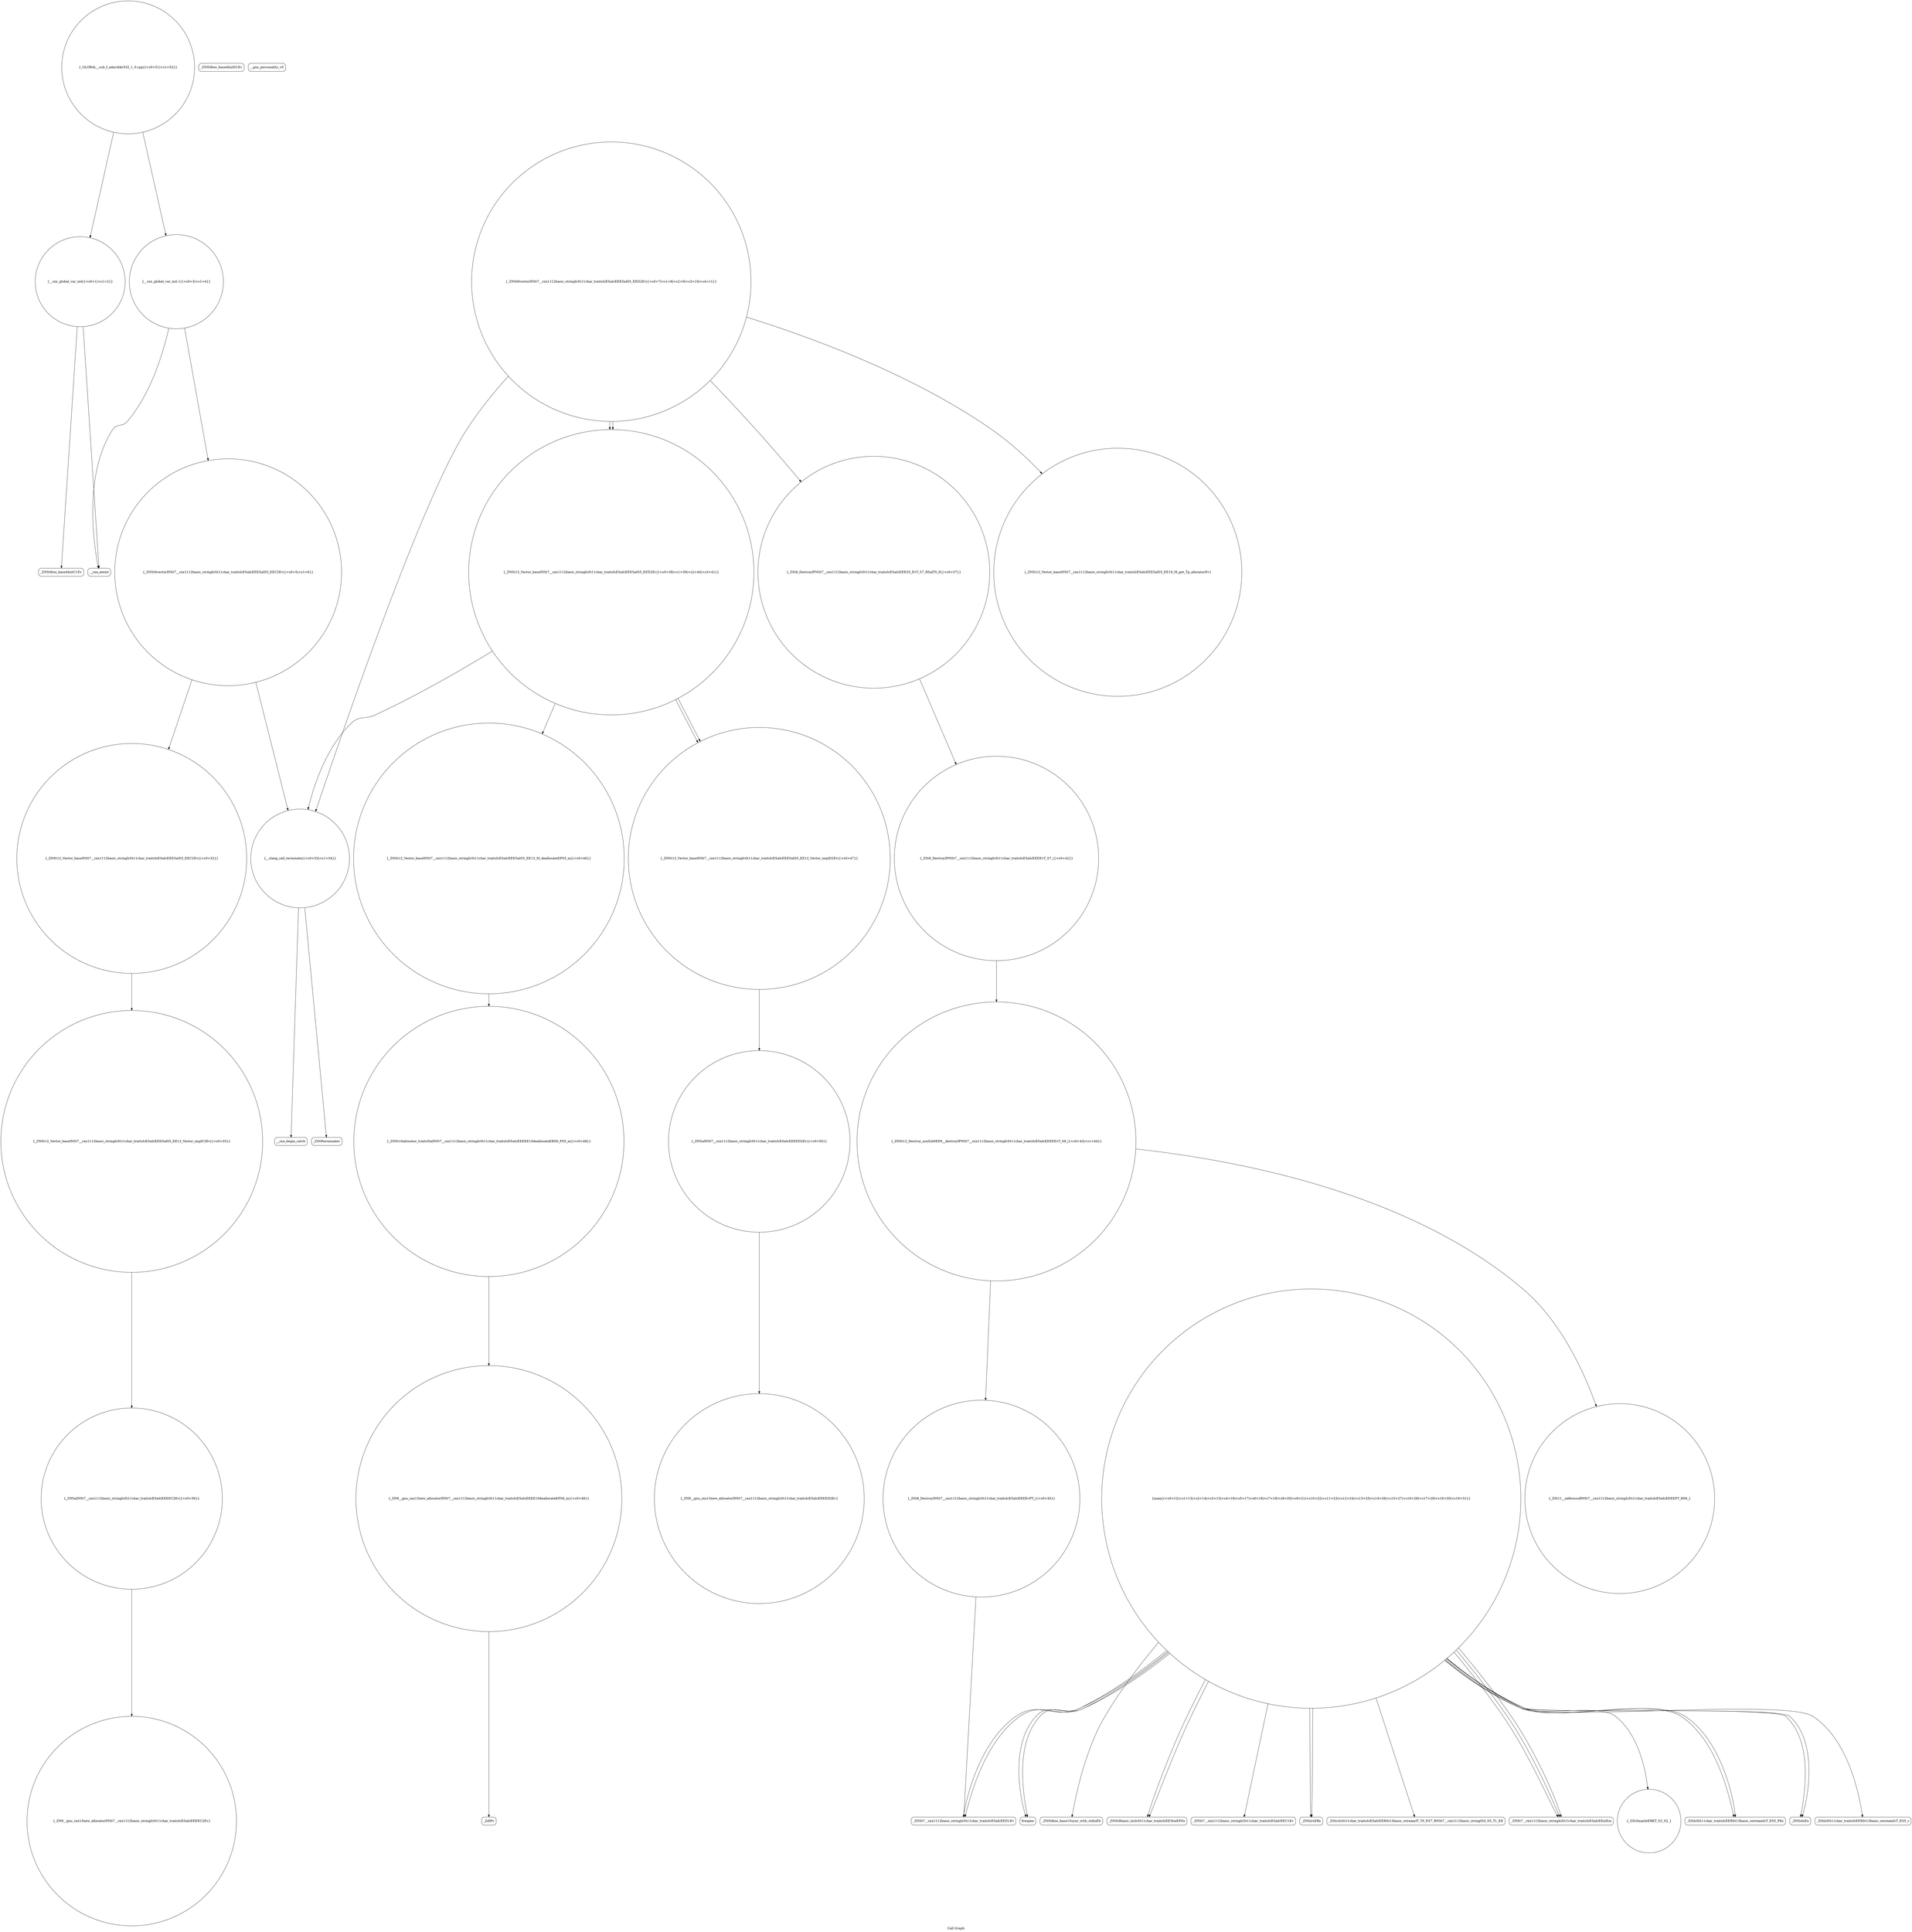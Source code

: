 digraph "Call Graph" {
	label="Call Graph";

	Node0x558d40de0350 [shape=record,shape=circle,label="{__cxx_global_var_init|{<s0>1|<s1>2}}"];
	Node0x558d40de0350:s0 -> Node0x558d40de07e0[color=black];
	Node0x558d40de0350:s1 -> Node0x558d40de08e0[color=black];
	Node0x558d40de1460 [shape=record,shape=circle,label="{_ZNSaINSt7__cxx1112basic_stringIcSt11char_traitsIcESaIcEEEEC2Ev|{<s0>36}}"];
	Node0x558d40de1460:s0 -> Node0x558d40de14e0[color=black];
	Node0x558d40de0ae0 [shape=record,shape=circle,label="{main|{<s0>12|<s1>13|<s2>14|<s3>15|<s4>16|<s5>17|<s6>18|<s7>19|<s8>20|<s9>21|<s10>22|<s11>23|<s12>24|<s13>25|<s14>26|<s15>27|<s16>28|<s17>29|<s18>30|<s19>31}}"];
	Node0x558d40de0ae0:s0 -> Node0x558d40de0b60[color=black];
	Node0x558d40de0ae0:s1 -> Node0x558d40de0b60[color=black];
	Node0x558d40de0ae0:s2 -> Node0x558d40de0be0[color=black];
	Node0x558d40de0ae0:s3 -> Node0x558d40de0c60[color=black];
	Node0x558d40de0ae0:s4 -> Node0x558d40de0c60[color=black];
	Node0x558d40de0ae0:s5 -> Node0x558d40de0ce0[color=black];
	Node0x558d40de0ae0:s6 -> Node0x558d40de0d60[color=black];
	Node0x558d40de0ae0:s7 -> Node0x558d40de0d60[color=black];
	Node0x558d40de0ae0:s8 -> Node0x558d40de0e60[color=black];
	Node0x558d40de0ae0:s9 -> Node0x558d40de0ee0[color=black];
	Node0x558d40de0ae0:s10 -> Node0x558d40de1160[color=black];
	Node0x558d40de0ae0:s11 -> Node0x558d40de0ee0[color=black];
	Node0x558d40de0ae0:s12 -> Node0x558d40de0ee0[color=black];
	Node0x558d40de0ae0:s13 -> Node0x558d40de0f60[color=black];
	Node0x558d40de0ae0:s14 -> Node0x558d40de1060[color=black];
	Node0x558d40de0ae0:s15 -> Node0x558d40de10e0[color=black];
	Node0x558d40de0ae0:s16 -> Node0x558d40de1060[color=black];
	Node0x558d40de0ae0:s17 -> Node0x558d40de10e0[color=black];
	Node0x558d40de0ae0:s18 -> Node0x558d40de0fe0[color=black];
	Node0x558d40de0ae0:s19 -> Node0x558d40de1160[color=black];
	Node0x558d40de17e0 [shape=record,shape=circle,label="{_ZSt8_DestroyINSt7__cxx1112basic_stringIcSt11char_traitsIcESaIcEEEEvPT_|{<s0>45}}"];
	Node0x558d40de17e0:s0 -> Node0x558d40de1160[color=black];
	Node0x558d40de0e60 [shape=record,shape=Mrecord,label="{_ZStrsIcSt11char_traitsIcESaIcEERSt13basic_istreamIT_T0_ES7_RNSt7__cxx1112basic_stringIS4_S5_T1_EE}"];
	Node0x558d40de1b60 [shape=record,shape=circle,label="{_ZNSaINSt7__cxx1112basic_stringIcSt11char_traitsIcESaIcEEEED2Ev|{<s0>50}}"];
	Node0x558d40de1b60:s0 -> Node0x558d40de1be0[color=black];
	Node0x558d40de11e0 [shape=record,shape=circle,label="{_ZNSt12_Vector_baseINSt7__cxx1112basic_stringIcSt11char_traitsIcESaIcEEESaIS5_EEC2Ev|{<s0>32}}"];
	Node0x558d40de11e0:s0 -> Node0x558d40de13e0[color=black];
	Node0x558d40de0860 [shape=record,shape=Mrecord,label="{_ZNSt8ios_base4InitD1Ev}"];
	Node0x558d40de1560 [shape=record,shape=circle,label="{_ZSt8_DestroyIPNSt7__cxx1112basic_stringIcSt11char_traitsIcESaIcEEES5_EvT_S7_RSaIT0_E|{<s0>37}}"];
	Node0x558d40de1560:s0 -> Node0x558d40de16e0[color=black];
	Node0x558d40de0be0 [shape=record,shape=Mrecord,label="{_ZNSt8ios_base15sync_with_stdioEb}"];
	Node0x558d40de18e0 [shape=record,shape=circle,label="{_ZNSt12_Vector_baseINSt7__cxx1112basic_stringIcSt11char_traitsIcESaIcEEESaIS5_EE13_M_deallocateEPS5_m|{<s0>46}}"];
	Node0x558d40de18e0:s0 -> Node0x558d40de19e0[color=black];
	Node0x558d40de0f60 [shape=record,shape=circle,label="{_ZSt3maxIxERKT_S2_S2_}"];
	Node0x558d40de1c60 [shape=record,shape=circle,label="{_GLOBAL__sub_I_adarshkr532_1_0.cpp|{<s0>51|<s1>52}}"];
	Node0x558d40de1c60:s0 -> Node0x558d40de0350[color=black];
	Node0x558d40de1c60:s1 -> Node0x558d40de0960[color=black];
	Node0x558d40de12e0 [shape=record,shape=Mrecord,label="{__cxa_begin_catch}"];
	Node0x558d40de0960 [shape=record,shape=circle,label="{__cxx_global_var_init.1|{<s0>3|<s1>4}}"];
	Node0x558d40de0960:s0 -> Node0x558d40de09e0[color=black];
	Node0x558d40de0960:s1 -> Node0x558d40de08e0[color=black];
	Node0x558d40de1660 [shape=record,shape=circle,label="{_ZNSt12_Vector_baseINSt7__cxx1112basic_stringIcSt11char_traitsIcESaIcEEESaIS5_EED2Ev|{<s0>38|<s1>39|<s2>40|<s3>41}}"];
	Node0x558d40de1660:s0 -> Node0x558d40de18e0[color=black];
	Node0x558d40de1660:s1 -> Node0x558d40de1960[color=black];
	Node0x558d40de1660:s2 -> Node0x558d40de1960[color=black];
	Node0x558d40de1660:s3 -> Node0x558d40de1260[color=black];
	Node0x558d40de0ce0 [shape=record,shape=Mrecord,label="{_ZNSt7__cxx1112basic_stringIcSt11char_traitsIcESaIcEEC1Ev}"];
	Node0x558d40de19e0 [shape=record,shape=circle,label="{_ZNSt16allocator_traitsISaINSt7__cxx1112basic_stringIcSt11char_traitsIcESaIcEEEEE10deallocateERS6_PS5_m|{<s0>48}}"];
	Node0x558d40de19e0:s0 -> Node0x558d40de1a60[color=black];
	Node0x558d40de1060 [shape=record,shape=Mrecord,label="{_ZStlsISt11char_traitsIcEERSt13basic_ostreamIcT_ES5_PKc}"];
	Node0x558d40de13e0 [shape=record,shape=circle,label="{_ZNSt12_Vector_baseINSt7__cxx1112basic_stringIcSt11char_traitsIcESaIcEEESaIS5_EE12_Vector_implC2Ev|{<s0>35}}"];
	Node0x558d40de13e0:s0 -> Node0x558d40de1460[color=black];
	Node0x558d40de0a60 [shape=record,shape=circle,label="{_ZNSt6vectorINSt7__cxx1112basic_stringIcSt11char_traitsIcESaIcEEESaIS5_EED2Ev|{<s0>7|<s1>8|<s2>9|<s3>10|<s4>11}}"];
	Node0x558d40de0a60:s0 -> Node0x558d40de15e0[color=black];
	Node0x558d40de0a60:s1 -> Node0x558d40de1560[color=black];
	Node0x558d40de0a60:s2 -> Node0x558d40de1660[color=black];
	Node0x558d40de0a60:s3 -> Node0x558d40de1660[color=black];
	Node0x558d40de0a60:s4 -> Node0x558d40de1260[color=black];
	Node0x558d40de1760 [shape=record,shape=circle,label="{_ZNSt12_Destroy_auxILb0EE9__destroyIPNSt7__cxx1112basic_stringIcSt11char_traitsIcESaIcEEEEEvT_S9_|{<s0>43|<s1>44}}"];
	Node0x558d40de1760:s0 -> Node0x558d40de1860[color=black];
	Node0x558d40de1760:s1 -> Node0x558d40de17e0[color=black];
	Node0x558d40de0de0 [shape=record,shape=Mrecord,label="{__gxx_personality_v0}"];
	Node0x558d40de1ae0 [shape=record,shape=Mrecord,label="{_ZdlPv}"];
	Node0x558d40de1160 [shape=record,shape=Mrecord,label="{_ZNSt7__cxx1112basic_stringIcSt11char_traitsIcESaIcEED1Ev}"];
	Node0x558d40de07e0 [shape=record,shape=Mrecord,label="{_ZNSt8ios_base4InitC1Ev}"];
	Node0x558d40de14e0 [shape=record,shape=circle,label="{_ZN9__gnu_cxx13new_allocatorINSt7__cxx1112basic_stringIcSt11char_traitsIcESaIcEEEEC2Ev}"];
	Node0x558d40de0b60 [shape=record,shape=Mrecord,label="{freopen}"];
	Node0x558d40de1860 [shape=record,shape=circle,label="{_ZSt11__addressofINSt7__cxx1112basic_stringIcSt11char_traitsIcESaIcEEEEPT_RS6_}"];
	Node0x558d40de0ee0 [shape=record,shape=Mrecord,label="{_ZNSt7__cxx1112basic_stringIcSt11char_traitsIcESaIcEEixEm}"];
	Node0x558d40de1be0 [shape=record,shape=circle,label="{_ZN9__gnu_cxx13new_allocatorINSt7__cxx1112basic_stringIcSt11char_traitsIcESaIcEEEED2Ev}"];
	Node0x558d40de1260 [shape=record,shape=circle,label="{__clang_call_terminate|{<s0>33|<s1>34}}"];
	Node0x558d40de1260:s0 -> Node0x558d40de12e0[color=black];
	Node0x558d40de1260:s1 -> Node0x558d40de1360[color=black];
	Node0x558d40de08e0 [shape=record,shape=Mrecord,label="{__cxa_atexit}"];
	Node0x558d40de15e0 [shape=record,shape=circle,label="{_ZNSt12_Vector_baseINSt7__cxx1112basic_stringIcSt11char_traitsIcESaIcEEESaIS5_EE19_M_get_Tp_allocatorEv}"];
	Node0x558d40de0c60 [shape=record,shape=Mrecord,label="{_ZNSt9basic_iosIcSt11char_traitsIcEE3tieEPSo}"];
	Node0x558d40de1960 [shape=record,shape=circle,label="{_ZNSt12_Vector_baseINSt7__cxx1112basic_stringIcSt11char_traitsIcESaIcEEESaIS5_EE12_Vector_implD2Ev|{<s0>47}}"];
	Node0x558d40de1960:s0 -> Node0x558d40de1b60[color=black];
	Node0x558d40de0fe0 [shape=record,shape=Mrecord,label="{_ZStlsISt11char_traitsIcEERSt13basic_ostreamIcT_ES5_c}"];
	Node0x558d40de1360 [shape=record,shape=Mrecord,label="{_ZSt9terminatev}"];
	Node0x558d40de09e0 [shape=record,shape=circle,label="{_ZNSt6vectorINSt7__cxx1112basic_stringIcSt11char_traitsIcESaIcEEESaIS5_EEC2Ev|{<s0>5|<s1>6}}"];
	Node0x558d40de09e0:s0 -> Node0x558d40de11e0[color=black];
	Node0x558d40de09e0:s1 -> Node0x558d40de1260[color=black];
	Node0x558d40de16e0 [shape=record,shape=circle,label="{_ZSt8_DestroyIPNSt7__cxx1112basic_stringIcSt11char_traitsIcESaIcEEEEvT_S7_|{<s0>42}}"];
	Node0x558d40de16e0:s0 -> Node0x558d40de1760[color=black];
	Node0x558d40de0d60 [shape=record,shape=Mrecord,label="{_ZNSirsERx}"];
	Node0x558d40de1a60 [shape=record,shape=circle,label="{_ZN9__gnu_cxx13new_allocatorINSt7__cxx1112basic_stringIcSt11char_traitsIcESaIcEEEE10deallocateEPS6_m|{<s0>49}}"];
	Node0x558d40de1a60:s0 -> Node0x558d40de1ae0[color=black];
	Node0x558d40de10e0 [shape=record,shape=Mrecord,label="{_ZNSolsEx}"];
}
